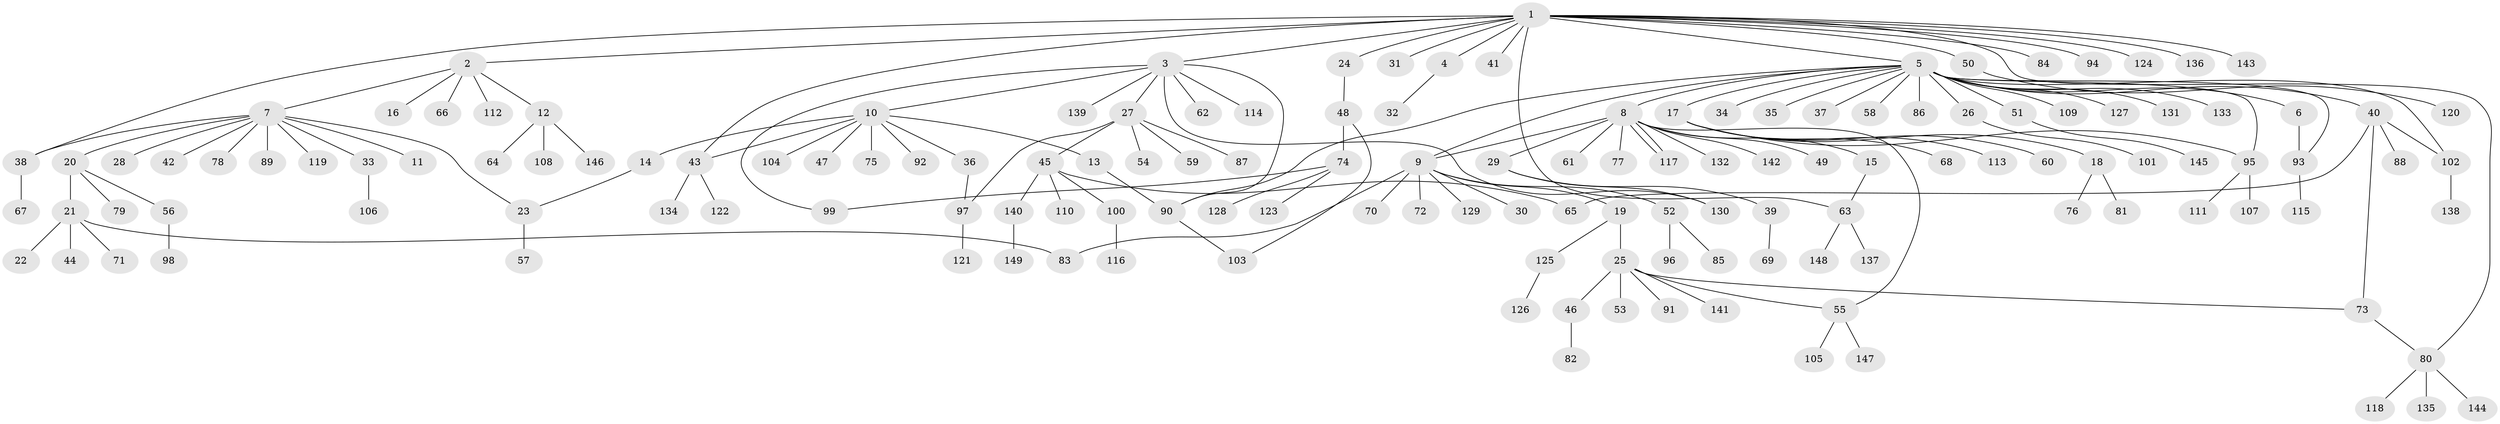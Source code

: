 // coarse degree distribution, {17: 0.013157894736842105, 1: 0.5526315789473685, 7: 0.039473684210526314, 3: 0.06578947368421052, 9: 0.02631578947368421, 2: 0.2236842105263158, 4: 0.039473684210526314, 5: 0.02631578947368421, 15: 0.013157894736842105}
// Generated by graph-tools (version 1.1) at 2025/36/03/04/25 23:36:42]
// undirected, 149 vertices, 168 edges
graph export_dot {
  node [color=gray90,style=filled];
  1;
  2;
  3;
  4;
  5;
  6;
  7;
  8;
  9;
  10;
  11;
  12;
  13;
  14;
  15;
  16;
  17;
  18;
  19;
  20;
  21;
  22;
  23;
  24;
  25;
  26;
  27;
  28;
  29;
  30;
  31;
  32;
  33;
  34;
  35;
  36;
  37;
  38;
  39;
  40;
  41;
  42;
  43;
  44;
  45;
  46;
  47;
  48;
  49;
  50;
  51;
  52;
  53;
  54;
  55;
  56;
  57;
  58;
  59;
  60;
  61;
  62;
  63;
  64;
  65;
  66;
  67;
  68;
  69;
  70;
  71;
  72;
  73;
  74;
  75;
  76;
  77;
  78;
  79;
  80;
  81;
  82;
  83;
  84;
  85;
  86;
  87;
  88;
  89;
  90;
  91;
  92;
  93;
  94;
  95;
  96;
  97;
  98;
  99;
  100;
  101;
  102;
  103;
  104;
  105;
  106;
  107;
  108;
  109;
  110;
  111;
  112;
  113;
  114;
  115;
  116;
  117;
  118;
  119;
  120;
  121;
  122;
  123;
  124;
  125;
  126;
  127;
  128;
  129;
  130;
  131;
  132;
  133;
  134;
  135;
  136;
  137;
  138;
  139;
  140;
  141;
  142;
  143;
  144;
  145;
  146;
  147;
  148;
  149;
  1 -- 2;
  1 -- 3;
  1 -- 4;
  1 -- 5;
  1 -- 24;
  1 -- 31;
  1 -- 38;
  1 -- 41;
  1 -- 43;
  1 -- 50;
  1 -- 63;
  1 -- 80;
  1 -- 84;
  1 -- 94;
  1 -- 124;
  1 -- 136;
  1 -- 143;
  2 -- 7;
  2 -- 12;
  2 -- 16;
  2 -- 66;
  2 -- 112;
  3 -- 10;
  3 -- 27;
  3 -- 62;
  3 -- 90;
  3 -- 99;
  3 -- 114;
  3 -- 130;
  3 -- 139;
  4 -- 32;
  5 -- 6;
  5 -- 8;
  5 -- 9;
  5 -- 17;
  5 -- 26;
  5 -- 34;
  5 -- 35;
  5 -- 37;
  5 -- 40;
  5 -- 51;
  5 -- 58;
  5 -- 86;
  5 -- 90;
  5 -- 93;
  5 -- 95;
  5 -- 102;
  5 -- 109;
  5 -- 127;
  5 -- 131;
  5 -- 133;
  6 -- 93;
  7 -- 11;
  7 -- 20;
  7 -- 23;
  7 -- 28;
  7 -- 33;
  7 -- 38;
  7 -- 42;
  7 -- 78;
  7 -- 89;
  7 -- 119;
  8 -- 9;
  8 -- 15;
  8 -- 29;
  8 -- 49;
  8 -- 55;
  8 -- 61;
  8 -- 77;
  8 -- 117;
  8 -- 117;
  8 -- 132;
  8 -- 142;
  9 -- 19;
  9 -- 30;
  9 -- 52;
  9 -- 70;
  9 -- 72;
  9 -- 83;
  9 -- 129;
  10 -- 13;
  10 -- 14;
  10 -- 36;
  10 -- 43;
  10 -- 47;
  10 -- 75;
  10 -- 92;
  10 -- 104;
  12 -- 64;
  12 -- 108;
  12 -- 146;
  13 -- 90;
  14 -- 23;
  15 -- 63;
  17 -- 18;
  17 -- 60;
  17 -- 68;
  17 -- 95;
  17 -- 113;
  18 -- 76;
  18 -- 81;
  19 -- 25;
  19 -- 125;
  20 -- 21;
  20 -- 56;
  20 -- 79;
  21 -- 22;
  21 -- 44;
  21 -- 71;
  21 -- 83;
  23 -- 57;
  24 -- 48;
  25 -- 46;
  25 -- 53;
  25 -- 55;
  25 -- 73;
  25 -- 91;
  25 -- 141;
  26 -- 101;
  27 -- 45;
  27 -- 54;
  27 -- 59;
  27 -- 87;
  27 -- 97;
  29 -- 39;
  29 -- 130;
  33 -- 106;
  36 -- 97;
  38 -- 67;
  39 -- 69;
  40 -- 65;
  40 -- 73;
  40 -- 88;
  40 -- 102;
  43 -- 122;
  43 -- 134;
  45 -- 65;
  45 -- 100;
  45 -- 110;
  45 -- 140;
  46 -- 82;
  48 -- 74;
  48 -- 103;
  50 -- 120;
  51 -- 145;
  52 -- 85;
  52 -- 96;
  55 -- 105;
  55 -- 147;
  56 -- 98;
  63 -- 137;
  63 -- 148;
  73 -- 80;
  74 -- 99;
  74 -- 123;
  74 -- 128;
  80 -- 118;
  80 -- 135;
  80 -- 144;
  90 -- 103;
  93 -- 115;
  95 -- 107;
  95 -- 111;
  97 -- 121;
  100 -- 116;
  102 -- 138;
  125 -- 126;
  140 -- 149;
}
